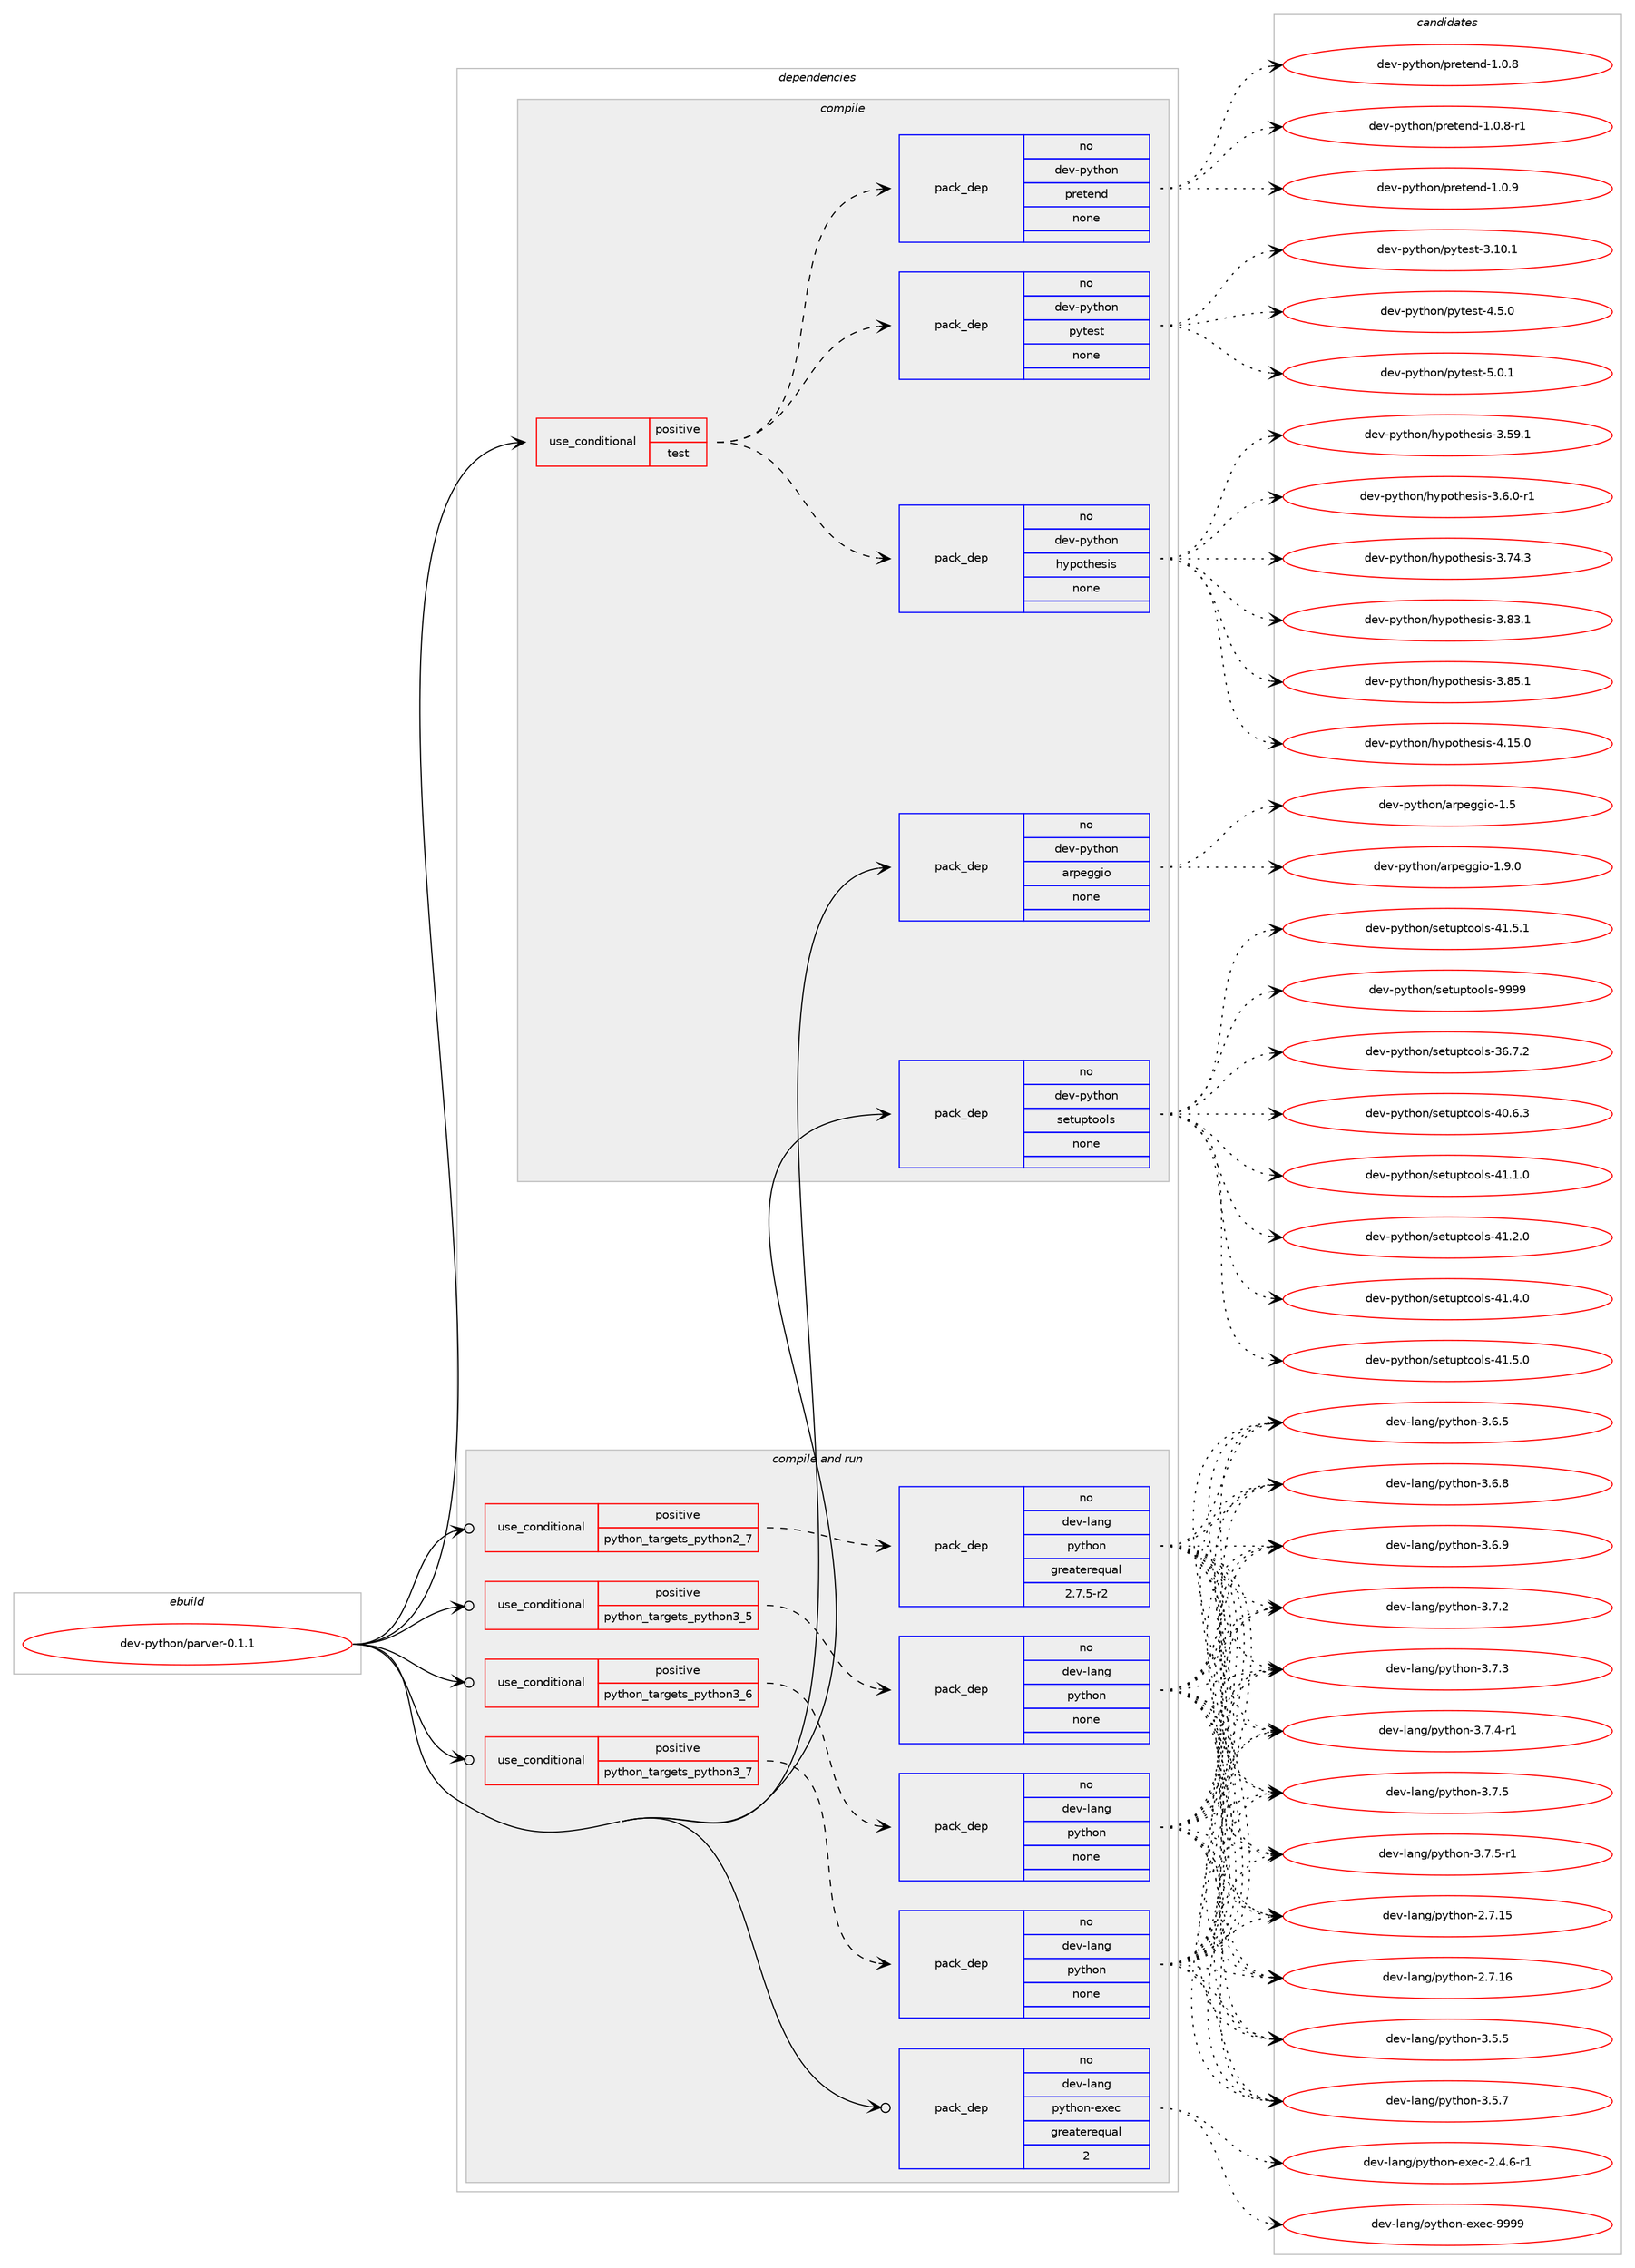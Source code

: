 digraph prolog {

# *************
# Graph options
# *************

newrank=true;
concentrate=true;
compound=true;
graph [rankdir=LR,fontname=Helvetica,fontsize=10,ranksep=1.5];#, ranksep=2.5, nodesep=0.2];
edge  [arrowhead=vee];
node  [fontname=Helvetica,fontsize=10];

# **********
# The ebuild
# **********

subgraph cluster_leftcol {
color=gray;
rank=same;
label=<<i>ebuild</i>>;
id [label="dev-python/parver-0.1.1", color=red, width=4, href="../dev-python/parver-0.1.1.svg"];
}

# ****************
# The dependencies
# ****************

subgraph cluster_midcol {
color=gray;
label=<<i>dependencies</i>>;
subgraph cluster_compile {
fillcolor="#eeeeee";
style=filled;
label=<<i>compile</i>>;
subgraph cond144116 {
dependency620812 [label=<<TABLE BORDER="0" CELLBORDER="1" CELLSPACING="0" CELLPADDING="4"><TR><TD ROWSPAN="3" CELLPADDING="10">use_conditional</TD></TR><TR><TD>positive</TD></TR><TR><TD>test</TD></TR></TABLE>>, shape=none, color=red];
subgraph pack464856 {
dependency620813 [label=<<TABLE BORDER="0" CELLBORDER="1" CELLSPACING="0" CELLPADDING="4" WIDTH="220"><TR><TD ROWSPAN="6" CELLPADDING="30">pack_dep</TD></TR><TR><TD WIDTH="110">no</TD></TR><TR><TD>dev-python</TD></TR><TR><TD>hypothesis</TD></TR><TR><TD>none</TD></TR><TR><TD></TD></TR></TABLE>>, shape=none, color=blue];
}
dependency620812:e -> dependency620813:w [weight=20,style="dashed",arrowhead="vee"];
subgraph pack464857 {
dependency620814 [label=<<TABLE BORDER="0" CELLBORDER="1" CELLSPACING="0" CELLPADDING="4" WIDTH="220"><TR><TD ROWSPAN="6" CELLPADDING="30">pack_dep</TD></TR><TR><TD WIDTH="110">no</TD></TR><TR><TD>dev-python</TD></TR><TR><TD>pytest</TD></TR><TR><TD>none</TD></TR><TR><TD></TD></TR></TABLE>>, shape=none, color=blue];
}
dependency620812:e -> dependency620814:w [weight=20,style="dashed",arrowhead="vee"];
subgraph pack464858 {
dependency620815 [label=<<TABLE BORDER="0" CELLBORDER="1" CELLSPACING="0" CELLPADDING="4" WIDTH="220"><TR><TD ROWSPAN="6" CELLPADDING="30">pack_dep</TD></TR><TR><TD WIDTH="110">no</TD></TR><TR><TD>dev-python</TD></TR><TR><TD>pretend</TD></TR><TR><TD>none</TD></TR><TR><TD></TD></TR></TABLE>>, shape=none, color=blue];
}
dependency620812:e -> dependency620815:w [weight=20,style="dashed",arrowhead="vee"];
}
id:e -> dependency620812:w [weight=20,style="solid",arrowhead="vee"];
subgraph pack464859 {
dependency620816 [label=<<TABLE BORDER="0" CELLBORDER="1" CELLSPACING="0" CELLPADDING="4" WIDTH="220"><TR><TD ROWSPAN="6" CELLPADDING="30">pack_dep</TD></TR><TR><TD WIDTH="110">no</TD></TR><TR><TD>dev-python</TD></TR><TR><TD>arpeggio</TD></TR><TR><TD>none</TD></TR><TR><TD></TD></TR></TABLE>>, shape=none, color=blue];
}
id:e -> dependency620816:w [weight=20,style="solid",arrowhead="vee"];
subgraph pack464860 {
dependency620817 [label=<<TABLE BORDER="0" CELLBORDER="1" CELLSPACING="0" CELLPADDING="4" WIDTH="220"><TR><TD ROWSPAN="6" CELLPADDING="30">pack_dep</TD></TR><TR><TD WIDTH="110">no</TD></TR><TR><TD>dev-python</TD></TR><TR><TD>setuptools</TD></TR><TR><TD>none</TD></TR><TR><TD></TD></TR></TABLE>>, shape=none, color=blue];
}
id:e -> dependency620817:w [weight=20,style="solid",arrowhead="vee"];
}
subgraph cluster_compileandrun {
fillcolor="#eeeeee";
style=filled;
label=<<i>compile and run</i>>;
subgraph cond144117 {
dependency620818 [label=<<TABLE BORDER="0" CELLBORDER="1" CELLSPACING="0" CELLPADDING="4"><TR><TD ROWSPAN="3" CELLPADDING="10">use_conditional</TD></TR><TR><TD>positive</TD></TR><TR><TD>python_targets_python2_7</TD></TR></TABLE>>, shape=none, color=red];
subgraph pack464861 {
dependency620819 [label=<<TABLE BORDER="0" CELLBORDER="1" CELLSPACING="0" CELLPADDING="4" WIDTH="220"><TR><TD ROWSPAN="6" CELLPADDING="30">pack_dep</TD></TR><TR><TD WIDTH="110">no</TD></TR><TR><TD>dev-lang</TD></TR><TR><TD>python</TD></TR><TR><TD>greaterequal</TD></TR><TR><TD>2.7.5-r2</TD></TR></TABLE>>, shape=none, color=blue];
}
dependency620818:e -> dependency620819:w [weight=20,style="dashed",arrowhead="vee"];
}
id:e -> dependency620818:w [weight=20,style="solid",arrowhead="odotvee"];
subgraph cond144118 {
dependency620820 [label=<<TABLE BORDER="0" CELLBORDER="1" CELLSPACING="0" CELLPADDING="4"><TR><TD ROWSPAN="3" CELLPADDING="10">use_conditional</TD></TR><TR><TD>positive</TD></TR><TR><TD>python_targets_python3_5</TD></TR></TABLE>>, shape=none, color=red];
subgraph pack464862 {
dependency620821 [label=<<TABLE BORDER="0" CELLBORDER="1" CELLSPACING="0" CELLPADDING="4" WIDTH="220"><TR><TD ROWSPAN="6" CELLPADDING="30">pack_dep</TD></TR><TR><TD WIDTH="110">no</TD></TR><TR><TD>dev-lang</TD></TR><TR><TD>python</TD></TR><TR><TD>none</TD></TR><TR><TD></TD></TR></TABLE>>, shape=none, color=blue];
}
dependency620820:e -> dependency620821:w [weight=20,style="dashed",arrowhead="vee"];
}
id:e -> dependency620820:w [weight=20,style="solid",arrowhead="odotvee"];
subgraph cond144119 {
dependency620822 [label=<<TABLE BORDER="0" CELLBORDER="1" CELLSPACING="0" CELLPADDING="4"><TR><TD ROWSPAN="3" CELLPADDING="10">use_conditional</TD></TR><TR><TD>positive</TD></TR><TR><TD>python_targets_python3_6</TD></TR></TABLE>>, shape=none, color=red];
subgraph pack464863 {
dependency620823 [label=<<TABLE BORDER="0" CELLBORDER="1" CELLSPACING="0" CELLPADDING="4" WIDTH="220"><TR><TD ROWSPAN="6" CELLPADDING="30">pack_dep</TD></TR><TR><TD WIDTH="110">no</TD></TR><TR><TD>dev-lang</TD></TR><TR><TD>python</TD></TR><TR><TD>none</TD></TR><TR><TD></TD></TR></TABLE>>, shape=none, color=blue];
}
dependency620822:e -> dependency620823:w [weight=20,style="dashed",arrowhead="vee"];
}
id:e -> dependency620822:w [weight=20,style="solid",arrowhead="odotvee"];
subgraph cond144120 {
dependency620824 [label=<<TABLE BORDER="0" CELLBORDER="1" CELLSPACING="0" CELLPADDING="4"><TR><TD ROWSPAN="3" CELLPADDING="10">use_conditional</TD></TR><TR><TD>positive</TD></TR><TR><TD>python_targets_python3_7</TD></TR></TABLE>>, shape=none, color=red];
subgraph pack464864 {
dependency620825 [label=<<TABLE BORDER="0" CELLBORDER="1" CELLSPACING="0" CELLPADDING="4" WIDTH="220"><TR><TD ROWSPAN="6" CELLPADDING="30">pack_dep</TD></TR><TR><TD WIDTH="110">no</TD></TR><TR><TD>dev-lang</TD></TR><TR><TD>python</TD></TR><TR><TD>none</TD></TR><TR><TD></TD></TR></TABLE>>, shape=none, color=blue];
}
dependency620824:e -> dependency620825:w [weight=20,style="dashed",arrowhead="vee"];
}
id:e -> dependency620824:w [weight=20,style="solid",arrowhead="odotvee"];
subgraph pack464865 {
dependency620826 [label=<<TABLE BORDER="0" CELLBORDER="1" CELLSPACING="0" CELLPADDING="4" WIDTH="220"><TR><TD ROWSPAN="6" CELLPADDING="30">pack_dep</TD></TR><TR><TD WIDTH="110">no</TD></TR><TR><TD>dev-lang</TD></TR><TR><TD>python-exec</TD></TR><TR><TD>greaterequal</TD></TR><TR><TD>2</TD></TR></TABLE>>, shape=none, color=blue];
}
id:e -> dependency620826:w [weight=20,style="solid",arrowhead="odotvee"];
}
subgraph cluster_run {
fillcolor="#eeeeee";
style=filled;
label=<<i>run</i>>;
}
}

# **************
# The candidates
# **************

subgraph cluster_choices {
rank=same;
color=gray;
label=<<i>candidates</i>>;

subgraph choice464856 {
color=black;
nodesep=1;
choice100101118451121211161041111104710412111211111610410111510511545514653574649 [label="dev-python/hypothesis-3.59.1", color=red, width=4,href="../dev-python/hypothesis-3.59.1.svg"];
choice10010111845112121116104111110471041211121111161041011151051154551465446484511449 [label="dev-python/hypothesis-3.6.0-r1", color=red, width=4,href="../dev-python/hypothesis-3.6.0-r1.svg"];
choice100101118451121211161041111104710412111211111610410111510511545514655524651 [label="dev-python/hypothesis-3.74.3", color=red, width=4,href="../dev-python/hypothesis-3.74.3.svg"];
choice100101118451121211161041111104710412111211111610410111510511545514656514649 [label="dev-python/hypothesis-3.83.1", color=red, width=4,href="../dev-python/hypothesis-3.83.1.svg"];
choice100101118451121211161041111104710412111211111610410111510511545514656534649 [label="dev-python/hypothesis-3.85.1", color=red, width=4,href="../dev-python/hypothesis-3.85.1.svg"];
choice100101118451121211161041111104710412111211111610410111510511545524649534648 [label="dev-python/hypothesis-4.15.0", color=red, width=4,href="../dev-python/hypothesis-4.15.0.svg"];
dependency620813:e -> choice100101118451121211161041111104710412111211111610410111510511545514653574649:w [style=dotted,weight="100"];
dependency620813:e -> choice10010111845112121116104111110471041211121111161041011151051154551465446484511449:w [style=dotted,weight="100"];
dependency620813:e -> choice100101118451121211161041111104710412111211111610410111510511545514655524651:w [style=dotted,weight="100"];
dependency620813:e -> choice100101118451121211161041111104710412111211111610410111510511545514656514649:w [style=dotted,weight="100"];
dependency620813:e -> choice100101118451121211161041111104710412111211111610410111510511545514656534649:w [style=dotted,weight="100"];
dependency620813:e -> choice100101118451121211161041111104710412111211111610410111510511545524649534648:w [style=dotted,weight="100"];
}
subgraph choice464857 {
color=black;
nodesep=1;
choice100101118451121211161041111104711212111610111511645514649484649 [label="dev-python/pytest-3.10.1", color=red, width=4,href="../dev-python/pytest-3.10.1.svg"];
choice1001011184511212111610411111047112121116101115116455246534648 [label="dev-python/pytest-4.5.0", color=red, width=4,href="../dev-python/pytest-4.5.0.svg"];
choice1001011184511212111610411111047112121116101115116455346484649 [label="dev-python/pytest-5.0.1", color=red, width=4,href="../dev-python/pytest-5.0.1.svg"];
dependency620814:e -> choice100101118451121211161041111104711212111610111511645514649484649:w [style=dotted,weight="100"];
dependency620814:e -> choice1001011184511212111610411111047112121116101115116455246534648:w [style=dotted,weight="100"];
dependency620814:e -> choice1001011184511212111610411111047112121116101115116455346484649:w [style=dotted,weight="100"];
}
subgraph choice464858 {
color=black;
nodesep=1;
choice1001011184511212111610411111047112114101116101110100454946484656 [label="dev-python/pretend-1.0.8", color=red, width=4,href="../dev-python/pretend-1.0.8.svg"];
choice10010111845112121116104111110471121141011161011101004549464846564511449 [label="dev-python/pretend-1.0.8-r1", color=red, width=4,href="../dev-python/pretend-1.0.8-r1.svg"];
choice1001011184511212111610411111047112114101116101110100454946484657 [label="dev-python/pretend-1.0.9", color=red, width=4,href="../dev-python/pretend-1.0.9.svg"];
dependency620815:e -> choice1001011184511212111610411111047112114101116101110100454946484656:w [style=dotted,weight="100"];
dependency620815:e -> choice10010111845112121116104111110471121141011161011101004549464846564511449:w [style=dotted,weight="100"];
dependency620815:e -> choice1001011184511212111610411111047112114101116101110100454946484657:w [style=dotted,weight="100"];
}
subgraph choice464859 {
color=black;
nodesep=1;
choice10010111845112121116104111110479711411210110310310511145494653 [label="dev-python/arpeggio-1.5", color=red, width=4,href="../dev-python/arpeggio-1.5.svg"];
choice100101118451121211161041111104797114112101103103105111454946574648 [label="dev-python/arpeggio-1.9.0", color=red, width=4,href="../dev-python/arpeggio-1.9.0.svg"];
dependency620816:e -> choice10010111845112121116104111110479711411210110310310511145494653:w [style=dotted,weight="100"];
dependency620816:e -> choice100101118451121211161041111104797114112101103103105111454946574648:w [style=dotted,weight="100"];
}
subgraph choice464860 {
color=black;
nodesep=1;
choice100101118451121211161041111104711510111611711211611111110811545515446554650 [label="dev-python/setuptools-36.7.2", color=red, width=4,href="../dev-python/setuptools-36.7.2.svg"];
choice100101118451121211161041111104711510111611711211611111110811545524846544651 [label="dev-python/setuptools-40.6.3", color=red, width=4,href="../dev-python/setuptools-40.6.3.svg"];
choice100101118451121211161041111104711510111611711211611111110811545524946494648 [label="dev-python/setuptools-41.1.0", color=red, width=4,href="../dev-python/setuptools-41.1.0.svg"];
choice100101118451121211161041111104711510111611711211611111110811545524946504648 [label="dev-python/setuptools-41.2.0", color=red, width=4,href="../dev-python/setuptools-41.2.0.svg"];
choice100101118451121211161041111104711510111611711211611111110811545524946524648 [label="dev-python/setuptools-41.4.0", color=red, width=4,href="../dev-python/setuptools-41.4.0.svg"];
choice100101118451121211161041111104711510111611711211611111110811545524946534648 [label="dev-python/setuptools-41.5.0", color=red, width=4,href="../dev-python/setuptools-41.5.0.svg"];
choice100101118451121211161041111104711510111611711211611111110811545524946534649 [label="dev-python/setuptools-41.5.1", color=red, width=4,href="../dev-python/setuptools-41.5.1.svg"];
choice10010111845112121116104111110471151011161171121161111111081154557575757 [label="dev-python/setuptools-9999", color=red, width=4,href="../dev-python/setuptools-9999.svg"];
dependency620817:e -> choice100101118451121211161041111104711510111611711211611111110811545515446554650:w [style=dotted,weight="100"];
dependency620817:e -> choice100101118451121211161041111104711510111611711211611111110811545524846544651:w [style=dotted,weight="100"];
dependency620817:e -> choice100101118451121211161041111104711510111611711211611111110811545524946494648:w [style=dotted,weight="100"];
dependency620817:e -> choice100101118451121211161041111104711510111611711211611111110811545524946504648:w [style=dotted,weight="100"];
dependency620817:e -> choice100101118451121211161041111104711510111611711211611111110811545524946524648:w [style=dotted,weight="100"];
dependency620817:e -> choice100101118451121211161041111104711510111611711211611111110811545524946534648:w [style=dotted,weight="100"];
dependency620817:e -> choice100101118451121211161041111104711510111611711211611111110811545524946534649:w [style=dotted,weight="100"];
dependency620817:e -> choice10010111845112121116104111110471151011161171121161111111081154557575757:w [style=dotted,weight="100"];
}
subgraph choice464861 {
color=black;
nodesep=1;
choice10010111845108971101034711212111610411111045504655464953 [label="dev-lang/python-2.7.15", color=red, width=4,href="../dev-lang/python-2.7.15.svg"];
choice10010111845108971101034711212111610411111045504655464954 [label="dev-lang/python-2.7.16", color=red, width=4,href="../dev-lang/python-2.7.16.svg"];
choice100101118451089711010347112121116104111110455146534653 [label="dev-lang/python-3.5.5", color=red, width=4,href="../dev-lang/python-3.5.5.svg"];
choice100101118451089711010347112121116104111110455146534655 [label="dev-lang/python-3.5.7", color=red, width=4,href="../dev-lang/python-3.5.7.svg"];
choice100101118451089711010347112121116104111110455146544653 [label="dev-lang/python-3.6.5", color=red, width=4,href="../dev-lang/python-3.6.5.svg"];
choice100101118451089711010347112121116104111110455146544656 [label="dev-lang/python-3.6.8", color=red, width=4,href="../dev-lang/python-3.6.8.svg"];
choice100101118451089711010347112121116104111110455146544657 [label="dev-lang/python-3.6.9", color=red, width=4,href="../dev-lang/python-3.6.9.svg"];
choice100101118451089711010347112121116104111110455146554650 [label="dev-lang/python-3.7.2", color=red, width=4,href="../dev-lang/python-3.7.2.svg"];
choice100101118451089711010347112121116104111110455146554651 [label="dev-lang/python-3.7.3", color=red, width=4,href="../dev-lang/python-3.7.3.svg"];
choice1001011184510897110103471121211161041111104551465546524511449 [label="dev-lang/python-3.7.4-r1", color=red, width=4,href="../dev-lang/python-3.7.4-r1.svg"];
choice100101118451089711010347112121116104111110455146554653 [label="dev-lang/python-3.7.5", color=red, width=4,href="../dev-lang/python-3.7.5.svg"];
choice1001011184510897110103471121211161041111104551465546534511449 [label="dev-lang/python-3.7.5-r1", color=red, width=4,href="../dev-lang/python-3.7.5-r1.svg"];
dependency620819:e -> choice10010111845108971101034711212111610411111045504655464953:w [style=dotted,weight="100"];
dependency620819:e -> choice10010111845108971101034711212111610411111045504655464954:w [style=dotted,weight="100"];
dependency620819:e -> choice100101118451089711010347112121116104111110455146534653:w [style=dotted,weight="100"];
dependency620819:e -> choice100101118451089711010347112121116104111110455146534655:w [style=dotted,weight="100"];
dependency620819:e -> choice100101118451089711010347112121116104111110455146544653:w [style=dotted,weight="100"];
dependency620819:e -> choice100101118451089711010347112121116104111110455146544656:w [style=dotted,weight="100"];
dependency620819:e -> choice100101118451089711010347112121116104111110455146544657:w [style=dotted,weight="100"];
dependency620819:e -> choice100101118451089711010347112121116104111110455146554650:w [style=dotted,weight="100"];
dependency620819:e -> choice100101118451089711010347112121116104111110455146554651:w [style=dotted,weight="100"];
dependency620819:e -> choice1001011184510897110103471121211161041111104551465546524511449:w [style=dotted,weight="100"];
dependency620819:e -> choice100101118451089711010347112121116104111110455146554653:w [style=dotted,weight="100"];
dependency620819:e -> choice1001011184510897110103471121211161041111104551465546534511449:w [style=dotted,weight="100"];
}
subgraph choice464862 {
color=black;
nodesep=1;
choice10010111845108971101034711212111610411111045504655464953 [label="dev-lang/python-2.7.15", color=red, width=4,href="../dev-lang/python-2.7.15.svg"];
choice10010111845108971101034711212111610411111045504655464954 [label="dev-lang/python-2.7.16", color=red, width=4,href="../dev-lang/python-2.7.16.svg"];
choice100101118451089711010347112121116104111110455146534653 [label="dev-lang/python-3.5.5", color=red, width=4,href="../dev-lang/python-3.5.5.svg"];
choice100101118451089711010347112121116104111110455146534655 [label="dev-lang/python-3.5.7", color=red, width=4,href="../dev-lang/python-3.5.7.svg"];
choice100101118451089711010347112121116104111110455146544653 [label="dev-lang/python-3.6.5", color=red, width=4,href="../dev-lang/python-3.6.5.svg"];
choice100101118451089711010347112121116104111110455146544656 [label="dev-lang/python-3.6.8", color=red, width=4,href="../dev-lang/python-3.6.8.svg"];
choice100101118451089711010347112121116104111110455146544657 [label="dev-lang/python-3.6.9", color=red, width=4,href="../dev-lang/python-3.6.9.svg"];
choice100101118451089711010347112121116104111110455146554650 [label="dev-lang/python-3.7.2", color=red, width=4,href="../dev-lang/python-3.7.2.svg"];
choice100101118451089711010347112121116104111110455146554651 [label="dev-lang/python-3.7.3", color=red, width=4,href="../dev-lang/python-3.7.3.svg"];
choice1001011184510897110103471121211161041111104551465546524511449 [label="dev-lang/python-3.7.4-r1", color=red, width=4,href="../dev-lang/python-3.7.4-r1.svg"];
choice100101118451089711010347112121116104111110455146554653 [label="dev-lang/python-3.7.5", color=red, width=4,href="../dev-lang/python-3.7.5.svg"];
choice1001011184510897110103471121211161041111104551465546534511449 [label="dev-lang/python-3.7.5-r1", color=red, width=4,href="../dev-lang/python-3.7.5-r1.svg"];
dependency620821:e -> choice10010111845108971101034711212111610411111045504655464953:w [style=dotted,weight="100"];
dependency620821:e -> choice10010111845108971101034711212111610411111045504655464954:w [style=dotted,weight="100"];
dependency620821:e -> choice100101118451089711010347112121116104111110455146534653:w [style=dotted,weight="100"];
dependency620821:e -> choice100101118451089711010347112121116104111110455146534655:w [style=dotted,weight="100"];
dependency620821:e -> choice100101118451089711010347112121116104111110455146544653:w [style=dotted,weight="100"];
dependency620821:e -> choice100101118451089711010347112121116104111110455146544656:w [style=dotted,weight="100"];
dependency620821:e -> choice100101118451089711010347112121116104111110455146544657:w [style=dotted,weight="100"];
dependency620821:e -> choice100101118451089711010347112121116104111110455146554650:w [style=dotted,weight="100"];
dependency620821:e -> choice100101118451089711010347112121116104111110455146554651:w [style=dotted,weight="100"];
dependency620821:e -> choice1001011184510897110103471121211161041111104551465546524511449:w [style=dotted,weight="100"];
dependency620821:e -> choice100101118451089711010347112121116104111110455146554653:w [style=dotted,weight="100"];
dependency620821:e -> choice1001011184510897110103471121211161041111104551465546534511449:w [style=dotted,weight="100"];
}
subgraph choice464863 {
color=black;
nodesep=1;
choice10010111845108971101034711212111610411111045504655464953 [label="dev-lang/python-2.7.15", color=red, width=4,href="../dev-lang/python-2.7.15.svg"];
choice10010111845108971101034711212111610411111045504655464954 [label="dev-lang/python-2.7.16", color=red, width=4,href="../dev-lang/python-2.7.16.svg"];
choice100101118451089711010347112121116104111110455146534653 [label="dev-lang/python-3.5.5", color=red, width=4,href="../dev-lang/python-3.5.5.svg"];
choice100101118451089711010347112121116104111110455146534655 [label="dev-lang/python-3.5.7", color=red, width=4,href="../dev-lang/python-3.5.7.svg"];
choice100101118451089711010347112121116104111110455146544653 [label="dev-lang/python-3.6.5", color=red, width=4,href="../dev-lang/python-3.6.5.svg"];
choice100101118451089711010347112121116104111110455146544656 [label="dev-lang/python-3.6.8", color=red, width=4,href="../dev-lang/python-3.6.8.svg"];
choice100101118451089711010347112121116104111110455146544657 [label="dev-lang/python-3.6.9", color=red, width=4,href="../dev-lang/python-3.6.9.svg"];
choice100101118451089711010347112121116104111110455146554650 [label="dev-lang/python-3.7.2", color=red, width=4,href="../dev-lang/python-3.7.2.svg"];
choice100101118451089711010347112121116104111110455146554651 [label="dev-lang/python-3.7.3", color=red, width=4,href="../dev-lang/python-3.7.3.svg"];
choice1001011184510897110103471121211161041111104551465546524511449 [label="dev-lang/python-3.7.4-r1", color=red, width=4,href="../dev-lang/python-3.7.4-r1.svg"];
choice100101118451089711010347112121116104111110455146554653 [label="dev-lang/python-3.7.5", color=red, width=4,href="../dev-lang/python-3.7.5.svg"];
choice1001011184510897110103471121211161041111104551465546534511449 [label="dev-lang/python-3.7.5-r1", color=red, width=4,href="../dev-lang/python-3.7.5-r1.svg"];
dependency620823:e -> choice10010111845108971101034711212111610411111045504655464953:w [style=dotted,weight="100"];
dependency620823:e -> choice10010111845108971101034711212111610411111045504655464954:w [style=dotted,weight="100"];
dependency620823:e -> choice100101118451089711010347112121116104111110455146534653:w [style=dotted,weight="100"];
dependency620823:e -> choice100101118451089711010347112121116104111110455146534655:w [style=dotted,weight="100"];
dependency620823:e -> choice100101118451089711010347112121116104111110455146544653:w [style=dotted,weight="100"];
dependency620823:e -> choice100101118451089711010347112121116104111110455146544656:w [style=dotted,weight="100"];
dependency620823:e -> choice100101118451089711010347112121116104111110455146544657:w [style=dotted,weight="100"];
dependency620823:e -> choice100101118451089711010347112121116104111110455146554650:w [style=dotted,weight="100"];
dependency620823:e -> choice100101118451089711010347112121116104111110455146554651:w [style=dotted,weight="100"];
dependency620823:e -> choice1001011184510897110103471121211161041111104551465546524511449:w [style=dotted,weight="100"];
dependency620823:e -> choice100101118451089711010347112121116104111110455146554653:w [style=dotted,weight="100"];
dependency620823:e -> choice1001011184510897110103471121211161041111104551465546534511449:w [style=dotted,weight="100"];
}
subgraph choice464864 {
color=black;
nodesep=1;
choice10010111845108971101034711212111610411111045504655464953 [label="dev-lang/python-2.7.15", color=red, width=4,href="../dev-lang/python-2.7.15.svg"];
choice10010111845108971101034711212111610411111045504655464954 [label="dev-lang/python-2.7.16", color=red, width=4,href="../dev-lang/python-2.7.16.svg"];
choice100101118451089711010347112121116104111110455146534653 [label="dev-lang/python-3.5.5", color=red, width=4,href="../dev-lang/python-3.5.5.svg"];
choice100101118451089711010347112121116104111110455146534655 [label="dev-lang/python-3.5.7", color=red, width=4,href="../dev-lang/python-3.5.7.svg"];
choice100101118451089711010347112121116104111110455146544653 [label="dev-lang/python-3.6.5", color=red, width=4,href="../dev-lang/python-3.6.5.svg"];
choice100101118451089711010347112121116104111110455146544656 [label="dev-lang/python-3.6.8", color=red, width=4,href="../dev-lang/python-3.6.8.svg"];
choice100101118451089711010347112121116104111110455146544657 [label="dev-lang/python-3.6.9", color=red, width=4,href="../dev-lang/python-3.6.9.svg"];
choice100101118451089711010347112121116104111110455146554650 [label="dev-lang/python-3.7.2", color=red, width=4,href="../dev-lang/python-3.7.2.svg"];
choice100101118451089711010347112121116104111110455146554651 [label="dev-lang/python-3.7.3", color=red, width=4,href="../dev-lang/python-3.7.3.svg"];
choice1001011184510897110103471121211161041111104551465546524511449 [label="dev-lang/python-3.7.4-r1", color=red, width=4,href="../dev-lang/python-3.7.4-r1.svg"];
choice100101118451089711010347112121116104111110455146554653 [label="dev-lang/python-3.7.5", color=red, width=4,href="../dev-lang/python-3.7.5.svg"];
choice1001011184510897110103471121211161041111104551465546534511449 [label="dev-lang/python-3.7.5-r1", color=red, width=4,href="../dev-lang/python-3.7.5-r1.svg"];
dependency620825:e -> choice10010111845108971101034711212111610411111045504655464953:w [style=dotted,weight="100"];
dependency620825:e -> choice10010111845108971101034711212111610411111045504655464954:w [style=dotted,weight="100"];
dependency620825:e -> choice100101118451089711010347112121116104111110455146534653:w [style=dotted,weight="100"];
dependency620825:e -> choice100101118451089711010347112121116104111110455146534655:w [style=dotted,weight="100"];
dependency620825:e -> choice100101118451089711010347112121116104111110455146544653:w [style=dotted,weight="100"];
dependency620825:e -> choice100101118451089711010347112121116104111110455146544656:w [style=dotted,weight="100"];
dependency620825:e -> choice100101118451089711010347112121116104111110455146544657:w [style=dotted,weight="100"];
dependency620825:e -> choice100101118451089711010347112121116104111110455146554650:w [style=dotted,weight="100"];
dependency620825:e -> choice100101118451089711010347112121116104111110455146554651:w [style=dotted,weight="100"];
dependency620825:e -> choice1001011184510897110103471121211161041111104551465546524511449:w [style=dotted,weight="100"];
dependency620825:e -> choice100101118451089711010347112121116104111110455146554653:w [style=dotted,weight="100"];
dependency620825:e -> choice1001011184510897110103471121211161041111104551465546534511449:w [style=dotted,weight="100"];
}
subgraph choice464865 {
color=black;
nodesep=1;
choice10010111845108971101034711212111610411111045101120101994550465246544511449 [label="dev-lang/python-exec-2.4.6-r1", color=red, width=4,href="../dev-lang/python-exec-2.4.6-r1.svg"];
choice10010111845108971101034711212111610411111045101120101994557575757 [label="dev-lang/python-exec-9999", color=red, width=4,href="../dev-lang/python-exec-9999.svg"];
dependency620826:e -> choice10010111845108971101034711212111610411111045101120101994550465246544511449:w [style=dotted,weight="100"];
dependency620826:e -> choice10010111845108971101034711212111610411111045101120101994557575757:w [style=dotted,weight="100"];
}
}

}
